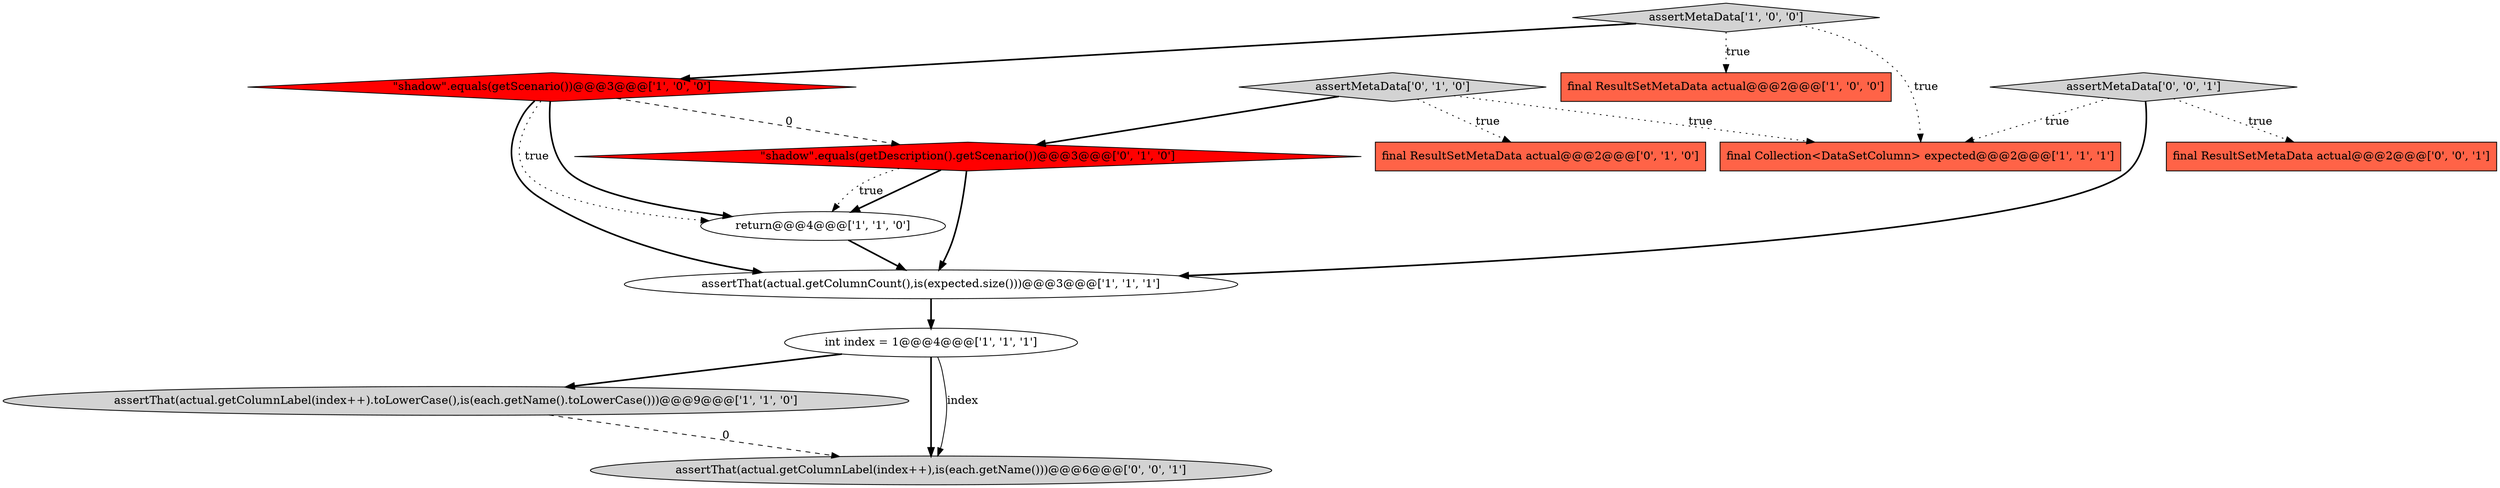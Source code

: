 digraph {
9 [style = filled, label = "\"shadow\".equals(getDescription().getScenario())@@@3@@@['0', '1', '0']", fillcolor = red, shape = diamond image = "AAA1AAABBB2BBB"];
1 [style = filled, label = "\"shadow\".equals(getScenario())@@@3@@@['1', '0', '0']", fillcolor = red, shape = diamond image = "AAA1AAABBB1BBB"];
6 [style = filled, label = "assertMetaData['1', '0', '0']", fillcolor = lightgray, shape = diamond image = "AAA0AAABBB1BBB"];
7 [style = filled, label = "final Collection<DataSetColumn> expected@@@2@@@['1', '1', '1']", fillcolor = tomato, shape = box image = "AAA0AAABBB1BBB"];
3 [style = filled, label = "assertThat(actual.getColumnLabel(index++).toLowerCase(),is(each.getName().toLowerCase()))@@@9@@@['1', '1', '0']", fillcolor = lightgray, shape = ellipse image = "AAA0AAABBB1BBB"];
8 [style = filled, label = "final ResultSetMetaData actual@@@2@@@['0', '1', '0']", fillcolor = tomato, shape = box image = "AAA0AAABBB2BBB"];
0 [style = filled, label = "assertThat(actual.getColumnCount(),is(expected.size()))@@@3@@@['1', '1', '1']", fillcolor = white, shape = ellipse image = "AAA0AAABBB1BBB"];
12 [style = filled, label = "assertMetaData['0', '0', '1']", fillcolor = lightgray, shape = diamond image = "AAA0AAABBB3BBB"];
5 [style = filled, label = "final ResultSetMetaData actual@@@2@@@['1', '0', '0']", fillcolor = tomato, shape = box image = "AAA0AAABBB1BBB"];
10 [style = filled, label = "assertMetaData['0', '1', '0']", fillcolor = lightgray, shape = diamond image = "AAA0AAABBB2BBB"];
2 [style = filled, label = "return@@@4@@@['1', '1', '0']", fillcolor = white, shape = ellipse image = "AAA0AAABBB1BBB"];
4 [style = filled, label = "int index = 1@@@4@@@['1', '1', '1']", fillcolor = white, shape = ellipse image = "AAA0AAABBB1BBB"];
11 [style = filled, label = "final ResultSetMetaData actual@@@2@@@['0', '0', '1']", fillcolor = tomato, shape = box image = "AAA0AAABBB3BBB"];
13 [style = filled, label = "assertThat(actual.getColumnLabel(index++),is(each.getName()))@@@6@@@['0', '0', '1']", fillcolor = lightgray, shape = ellipse image = "AAA0AAABBB3BBB"];
10->8 [style = dotted, label="true"];
4->3 [style = bold, label=""];
9->0 [style = bold, label=""];
9->2 [style = bold, label=""];
4->13 [style = bold, label=""];
1->9 [style = dashed, label="0"];
1->0 [style = bold, label=""];
4->13 [style = solid, label="index"];
3->13 [style = dashed, label="0"];
12->0 [style = bold, label=""];
12->11 [style = dotted, label="true"];
6->1 [style = bold, label=""];
2->0 [style = bold, label=""];
0->4 [style = bold, label=""];
9->2 [style = dotted, label="true"];
6->7 [style = dotted, label="true"];
1->2 [style = bold, label=""];
10->9 [style = bold, label=""];
1->2 [style = dotted, label="true"];
12->7 [style = dotted, label="true"];
10->7 [style = dotted, label="true"];
6->5 [style = dotted, label="true"];
}
